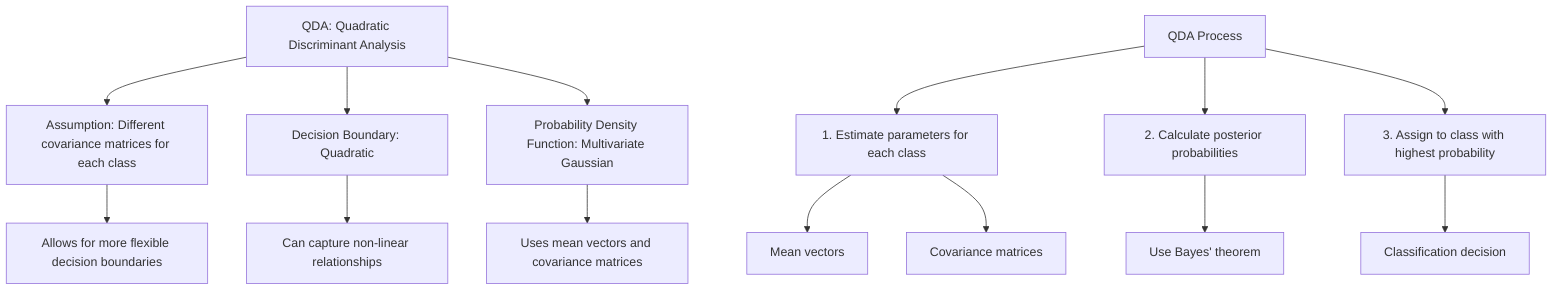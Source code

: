 graph TD
    A[QDA: Quadratic Discriminant Analysis] --> B[Assumption: Different covariance matrices for each class]
    A --> C[Decision Boundary: Quadratic]
    A --> D[Probability Density Function: Multivariate Gaussian]
    
    B --> E[Allows for more flexible decision boundaries]
    C --> F[Can capture non-linear relationships]
    D --> G[Uses mean vectors and covariance matrices]

    H[QDA Process]
    H --> I[1. Estimate parameters for each class]
    H --> J[2. Calculate posterior probabilities]
    H --> K[3. Assign to class with highest probability]

    I --> L[Mean vectors]
    I --> M[Covariance matrices]
    J --> N[Use Bayes' theorem]
    K --> O[Classification decision]